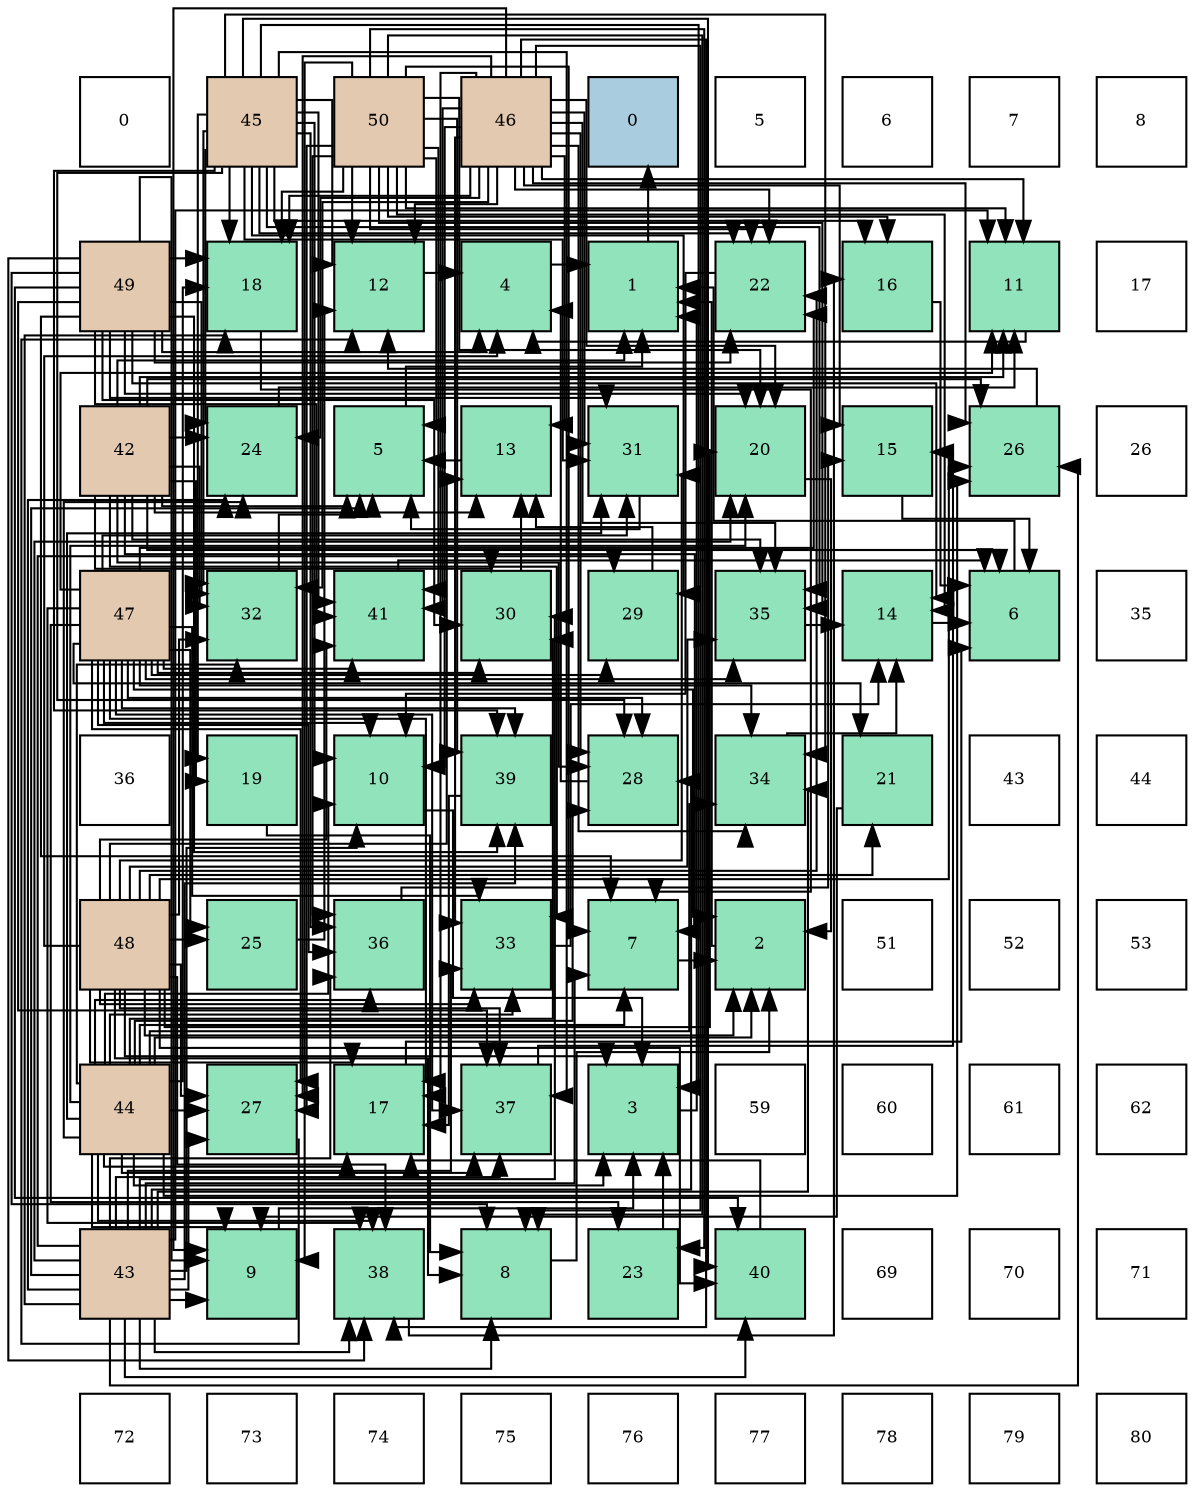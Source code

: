digraph layout{
 rankdir=TB;
 splines=ortho;
 node [style=filled shape=square fixedsize=true width=0.6];
0[label="0", fontsize=8, fillcolor="#ffffff"];
1[label="45", fontsize=8, fillcolor="#e3c9af"];
2[label="50", fontsize=8, fillcolor="#e3c9af"];
3[label="46", fontsize=8, fillcolor="#e3c9af"];
4[label="0", fontsize=8, fillcolor="#a9ccde"];
5[label="5", fontsize=8, fillcolor="#ffffff"];
6[label="6", fontsize=8, fillcolor="#ffffff"];
7[label="7", fontsize=8, fillcolor="#ffffff"];
8[label="8", fontsize=8, fillcolor="#ffffff"];
9[label="49", fontsize=8, fillcolor="#e3c9af"];
10[label="18", fontsize=8, fillcolor="#91e3bb"];
11[label="12", fontsize=8, fillcolor="#91e3bb"];
12[label="4", fontsize=8, fillcolor="#91e3bb"];
13[label="1", fontsize=8, fillcolor="#91e3bb"];
14[label="22", fontsize=8, fillcolor="#91e3bb"];
15[label="16", fontsize=8, fillcolor="#91e3bb"];
16[label="11", fontsize=8, fillcolor="#91e3bb"];
17[label="17", fontsize=8, fillcolor="#ffffff"];
18[label="42", fontsize=8, fillcolor="#e3c9af"];
19[label="24", fontsize=8, fillcolor="#91e3bb"];
20[label="5", fontsize=8, fillcolor="#91e3bb"];
21[label="13", fontsize=8, fillcolor="#91e3bb"];
22[label="31", fontsize=8, fillcolor="#91e3bb"];
23[label="20", fontsize=8, fillcolor="#91e3bb"];
24[label="15", fontsize=8, fillcolor="#91e3bb"];
25[label="26", fontsize=8, fillcolor="#91e3bb"];
26[label="26", fontsize=8, fillcolor="#ffffff"];
27[label="47", fontsize=8, fillcolor="#e3c9af"];
28[label="32", fontsize=8, fillcolor="#91e3bb"];
29[label="41", fontsize=8, fillcolor="#91e3bb"];
30[label="30", fontsize=8, fillcolor="#91e3bb"];
31[label="29", fontsize=8, fillcolor="#91e3bb"];
32[label="35", fontsize=8, fillcolor="#91e3bb"];
33[label="14", fontsize=8, fillcolor="#91e3bb"];
34[label="6", fontsize=8, fillcolor="#91e3bb"];
35[label="35", fontsize=8, fillcolor="#ffffff"];
36[label="36", fontsize=8, fillcolor="#ffffff"];
37[label="19", fontsize=8, fillcolor="#91e3bb"];
38[label="10", fontsize=8, fillcolor="#91e3bb"];
39[label="39", fontsize=8, fillcolor="#91e3bb"];
40[label="28", fontsize=8, fillcolor="#91e3bb"];
41[label="34", fontsize=8, fillcolor="#91e3bb"];
42[label="21", fontsize=8, fillcolor="#91e3bb"];
43[label="43", fontsize=8, fillcolor="#ffffff"];
44[label="44", fontsize=8, fillcolor="#ffffff"];
45[label="48", fontsize=8, fillcolor="#e3c9af"];
46[label="25", fontsize=8, fillcolor="#91e3bb"];
47[label="36", fontsize=8, fillcolor="#91e3bb"];
48[label="33", fontsize=8, fillcolor="#91e3bb"];
49[label="7", fontsize=8, fillcolor="#91e3bb"];
50[label="2", fontsize=8, fillcolor="#91e3bb"];
51[label="51", fontsize=8, fillcolor="#ffffff"];
52[label="52", fontsize=8, fillcolor="#ffffff"];
53[label="53", fontsize=8, fillcolor="#ffffff"];
54[label="44", fontsize=8, fillcolor="#e3c9af"];
55[label="27", fontsize=8, fillcolor="#91e3bb"];
56[label="17", fontsize=8, fillcolor="#91e3bb"];
57[label="37", fontsize=8, fillcolor="#91e3bb"];
58[label="3", fontsize=8, fillcolor="#91e3bb"];
59[label="59", fontsize=8, fillcolor="#ffffff"];
60[label="60", fontsize=8, fillcolor="#ffffff"];
61[label="61", fontsize=8, fillcolor="#ffffff"];
62[label="62", fontsize=8, fillcolor="#ffffff"];
63[label="43", fontsize=8, fillcolor="#e3c9af"];
64[label="9", fontsize=8, fillcolor="#91e3bb"];
65[label="38", fontsize=8, fillcolor="#91e3bb"];
66[label="8", fontsize=8, fillcolor="#91e3bb"];
67[label="23", fontsize=8, fillcolor="#91e3bb"];
68[label="40", fontsize=8, fillcolor="#91e3bb"];
69[label="69", fontsize=8, fillcolor="#ffffff"];
70[label="70", fontsize=8, fillcolor="#ffffff"];
71[label="71", fontsize=8, fillcolor="#ffffff"];
72[label="72", fontsize=8, fillcolor="#ffffff"];
73[label="73", fontsize=8, fillcolor="#ffffff"];
74[label="74", fontsize=8, fillcolor="#ffffff"];
75[label="75", fontsize=8, fillcolor="#ffffff"];
76[label="76", fontsize=8, fillcolor="#ffffff"];
77[label="77", fontsize=8, fillcolor="#ffffff"];
78[label="78", fontsize=8, fillcolor="#ffffff"];
79[label="79", fontsize=8, fillcolor="#ffffff"];
80[label="80", fontsize=8, fillcolor="#ffffff"];
edge [constraint=false, style=vis];13 -> 4;
50 -> 13;
58 -> 13;
12 -> 13;
20 -> 13;
34 -> 13;
49 -> 50;
66 -> 50;
64 -> 58;
38 -> 58;
16 -> 12;
11 -> 12;
21 -> 20;
33 -> 34;
24 -> 34;
15 -> 34;
56 -> 34;
10 -> 49;
37 -> 66;
23 -> 50;
42 -> 64;
14 -> 38;
67 -> 58;
19 -> 16;
46 -> 11;
25 -> 11;
55 -> 11;
40 -> 12;
31 -> 21;
30 -> 21;
22 -> 20;
28 -> 20;
48 -> 33;
41 -> 33;
32 -> 33;
47 -> 24;
57 -> 24;
65 -> 15;
39 -> 56;
68 -> 56;
29 -> 34;
18 -> 13;
18 -> 20;
18 -> 34;
18 -> 49;
18 -> 16;
18 -> 21;
18 -> 37;
18 -> 19;
18 -> 25;
18 -> 40;
18 -> 30;
18 -> 28;
18 -> 48;
18 -> 32;
63 -> 20;
63 -> 49;
63 -> 66;
63 -> 64;
63 -> 38;
63 -> 16;
63 -> 10;
63 -> 23;
63 -> 19;
63 -> 25;
63 -> 55;
63 -> 40;
63 -> 31;
63 -> 30;
63 -> 48;
63 -> 41;
63 -> 47;
63 -> 57;
63 -> 65;
63 -> 39;
63 -> 68;
54 -> 50;
54 -> 58;
54 -> 49;
54 -> 64;
54 -> 38;
54 -> 56;
54 -> 10;
54 -> 23;
54 -> 19;
54 -> 25;
54 -> 55;
54 -> 40;
54 -> 30;
54 -> 22;
54 -> 28;
54 -> 48;
54 -> 41;
54 -> 47;
54 -> 57;
54 -> 65;
1 -> 58;
1 -> 38;
1 -> 11;
1 -> 15;
1 -> 10;
1 -> 37;
1 -> 14;
1 -> 19;
1 -> 40;
1 -> 31;
1 -> 22;
1 -> 28;
1 -> 41;
1 -> 32;
1 -> 47;
1 -> 57;
1 -> 39;
1 -> 68;
1 -> 29;
3 -> 66;
3 -> 64;
3 -> 38;
3 -> 16;
3 -> 11;
3 -> 21;
3 -> 24;
3 -> 56;
3 -> 10;
3 -> 23;
3 -> 14;
3 -> 19;
3 -> 25;
3 -> 55;
3 -> 40;
3 -> 22;
3 -> 28;
3 -> 48;
3 -> 41;
3 -> 32;
3 -> 65;
3 -> 29;
27 -> 50;
27 -> 38;
27 -> 16;
27 -> 56;
27 -> 42;
27 -> 14;
27 -> 67;
27 -> 46;
27 -> 55;
27 -> 40;
27 -> 31;
27 -> 30;
27 -> 22;
27 -> 48;
27 -> 41;
27 -> 32;
27 -> 47;
27 -> 57;
27 -> 65;
27 -> 39;
27 -> 29;
45 -> 50;
45 -> 58;
45 -> 12;
45 -> 66;
45 -> 21;
45 -> 56;
45 -> 23;
45 -> 42;
45 -> 14;
45 -> 46;
45 -> 25;
45 -> 55;
45 -> 22;
45 -> 28;
45 -> 48;
45 -> 32;
45 -> 57;
45 -> 65;
45 -> 68;
45 -> 29;
9 -> 12;
9 -> 49;
9 -> 66;
9 -> 64;
9 -> 33;
9 -> 10;
9 -> 23;
9 -> 14;
9 -> 30;
9 -> 22;
9 -> 28;
9 -> 57;
9 -> 65;
9 -> 39;
9 -> 68;
9 -> 29;
2 -> 20;
2 -> 49;
2 -> 66;
2 -> 64;
2 -> 16;
2 -> 11;
2 -> 33;
2 -> 15;
2 -> 10;
2 -> 23;
2 -> 14;
2 -> 67;
2 -> 55;
2 -> 32;
2 -> 47;
2 -> 39;
2 -> 29;
edge [constraint=true, style=invis];
0 -> 9 -> 18 -> 27 -> 36 -> 45 -> 54 -> 63 -> 72;
1 -> 10 -> 19 -> 28 -> 37 -> 46 -> 55 -> 64 -> 73;
2 -> 11 -> 20 -> 29 -> 38 -> 47 -> 56 -> 65 -> 74;
3 -> 12 -> 21 -> 30 -> 39 -> 48 -> 57 -> 66 -> 75;
4 -> 13 -> 22 -> 31 -> 40 -> 49 -> 58 -> 67 -> 76;
5 -> 14 -> 23 -> 32 -> 41 -> 50 -> 59 -> 68 -> 77;
6 -> 15 -> 24 -> 33 -> 42 -> 51 -> 60 -> 69 -> 78;
7 -> 16 -> 25 -> 34 -> 43 -> 52 -> 61 -> 70 -> 79;
8 -> 17 -> 26 -> 35 -> 44 -> 53 -> 62 -> 71 -> 80;
rank = same {0 -> 1 -> 2 -> 3 -> 4 -> 5 -> 6 -> 7 -> 8};
rank = same {9 -> 10 -> 11 -> 12 -> 13 -> 14 -> 15 -> 16 -> 17};
rank = same {18 -> 19 -> 20 -> 21 -> 22 -> 23 -> 24 -> 25 -> 26};
rank = same {27 -> 28 -> 29 -> 30 -> 31 -> 32 -> 33 -> 34 -> 35};
rank = same {36 -> 37 -> 38 -> 39 -> 40 -> 41 -> 42 -> 43 -> 44};
rank = same {45 -> 46 -> 47 -> 48 -> 49 -> 50 -> 51 -> 52 -> 53};
rank = same {54 -> 55 -> 56 -> 57 -> 58 -> 59 -> 60 -> 61 -> 62};
rank = same {63 -> 64 -> 65 -> 66 -> 67 -> 68 -> 69 -> 70 -> 71};
rank = same {72 -> 73 -> 74 -> 75 -> 76 -> 77 -> 78 -> 79 -> 80};
}